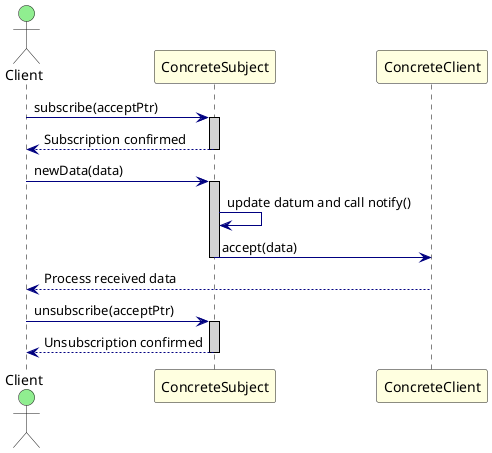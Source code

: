 @startuml ObserverPattern_SequenceDiagram

skinparam sequence {
    ActorBackgroundColor LightGreen
    ParticipantBackgroundColor LightYellow
    LifeLineBorderColor Black
    LifeLineBackgroundColor LightGray
    ArrowColor Navy
}

actor Client
participant "ConcreteSubject" as Subject
participant "ConcreteClient" as ClientObj

' Client subscribes to subject with its accept callback
Client -> Subject : subscribe(acceptPtr)
activate Subject
Subject --> Client : Subscription confirmed
deactivate Subject

' New data arrives at the subject
Client -> Subject : newData(data)
activate Subject
Subject -> Subject : update datum and call notify()
Subject -> ClientObj : accept(data)
deactivate Subject
ClientObj --> Client : Process received data

' Client un-subscribes later
Client -> Subject : unsubscribe(acceptPtr)
activate Subject
Subject --> Client : Unsubscription confirmed
deactivate Subject

@enduml
